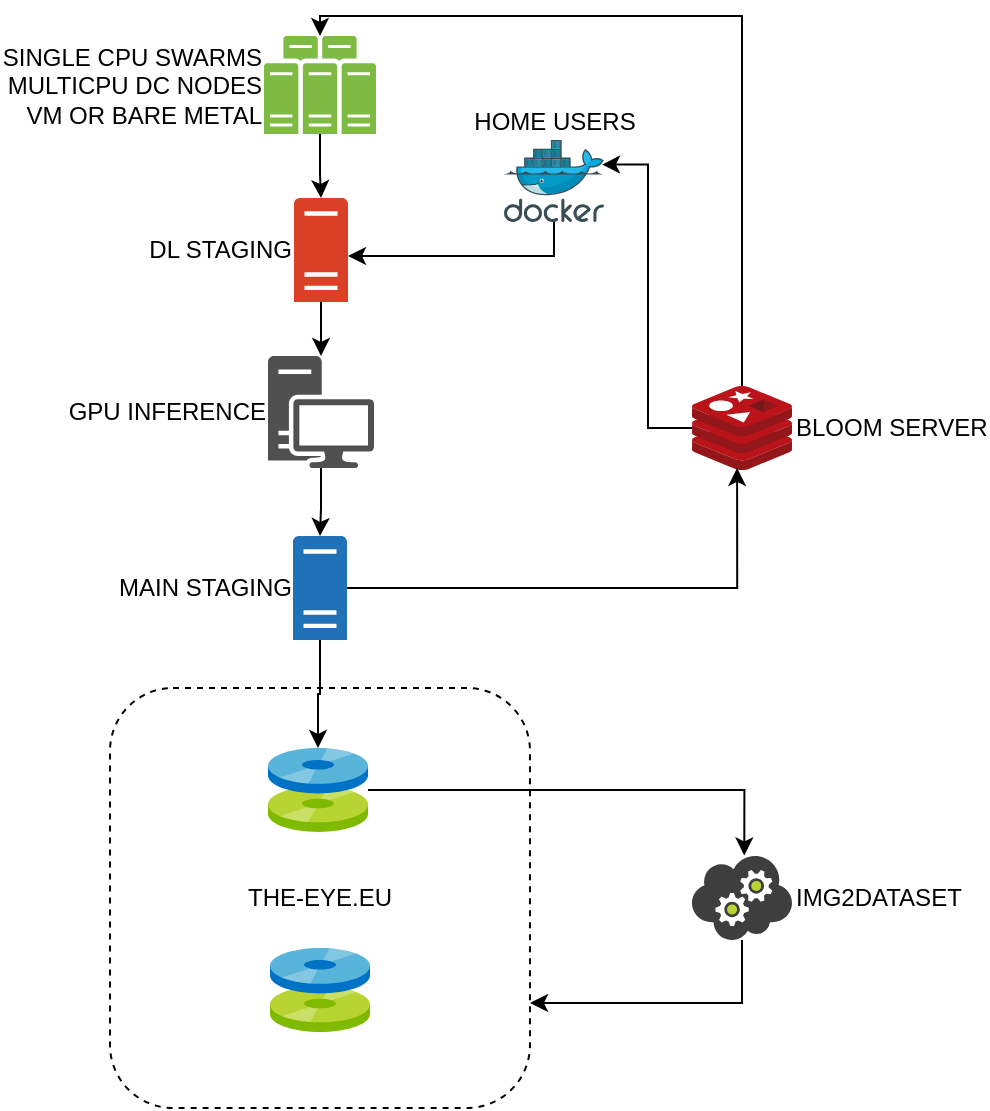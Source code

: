 <mxfile version="15.0.3" type="github"><diagram id="HWF6cFD_o7p9VQBaK8Nd" name="Page-1"><mxGraphModel dx="2031" dy="1214" grid="1" gridSize="10" guides="1" tooltips="1" connect="1" arrows="1" fold="1" page="1" pageScale="1" pageWidth="1169" pageHeight="827" math="0" shadow="0"><root><mxCell id="0"/><mxCell id="1" parent="0"/><mxCell id="32pcUigWsBj-OOpQZ1Kn-11" style="edgeStyle=orthogonalEdgeStyle;rounded=0;orthogonalLoop=1;jettySize=auto;html=1;" edge="1" parent="1" source="32pcUigWsBj-OOpQZ1Kn-1" target="32pcUigWsBj-OOpQZ1Kn-3"><mxGeometry relative="1" as="geometry"><Array as="points"><mxPoint x="719" y="20"/><mxPoint x="508" y="20"/></Array></mxGeometry></mxCell><mxCell id="32pcUigWsBj-OOpQZ1Kn-12" style="edgeStyle=orthogonalEdgeStyle;rounded=0;orthogonalLoop=1;jettySize=auto;html=1;entryX=0.98;entryY=0.3;entryDx=0;entryDy=0;entryPerimeter=0;" edge="1" parent="1" source="32pcUigWsBj-OOpQZ1Kn-1" target="32pcUigWsBj-OOpQZ1Kn-2"><mxGeometry relative="1" as="geometry"/></mxCell><mxCell id="32pcUigWsBj-OOpQZ1Kn-1" value="BLOOM SERVER" style="aspect=fixed;html=1;points=[];align=left;image;fontSize=12;image=img/lib/mscae/Cache_Redis_Product.svg;labelPosition=right;verticalLabelPosition=middle;verticalAlign=middle;" vertex="1" parent="1"><mxGeometry x="694" y="205" width="50" height="42" as="geometry"/></mxCell><mxCell id="32pcUigWsBj-OOpQZ1Kn-13" style="edgeStyle=orthogonalEdgeStyle;rounded=0;orthogonalLoop=1;jettySize=auto;html=1;" edge="1" parent="1" source="32pcUigWsBj-OOpQZ1Kn-2" target="32pcUigWsBj-OOpQZ1Kn-5"><mxGeometry relative="1" as="geometry"><Array as="points"><mxPoint x="625" y="140"/></Array></mxGeometry></mxCell><mxCell id="32pcUigWsBj-OOpQZ1Kn-2" value="HOME USERS" style="aspect=fixed;html=1;points=[];align=center;image;fontSize=12;image=img/lib/mscae/Docker.svg;labelPosition=center;verticalLabelPosition=top;verticalAlign=bottom;" vertex="1" parent="1"><mxGeometry x="600" y="82" width="50" height="41" as="geometry"/></mxCell><mxCell id="32pcUigWsBj-OOpQZ1Kn-7" style="edgeStyle=orthogonalEdgeStyle;rounded=0;orthogonalLoop=1;jettySize=auto;html=1;" edge="1" parent="1" source="32pcUigWsBj-OOpQZ1Kn-3" target="32pcUigWsBj-OOpQZ1Kn-5"><mxGeometry relative="1" as="geometry"/></mxCell><mxCell id="32pcUigWsBj-OOpQZ1Kn-3" value="SINGLE CPU SWARMS&lt;br&gt;MULTICPU DC NODES&lt;br&gt;VM OR BARE METAL" style="pointerEvents=1;shadow=0;dashed=0;html=1;strokeColor=none;fillColor=#505050;labelPosition=left;verticalLabelPosition=middle;verticalAlign=middle;outlineConnect=0;align=right;shape=mxgraph.office.servers.server_farm;fillColor=#7FBA42;" vertex="1" parent="1"><mxGeometry x="480" y="30" width="56" height="49" as="geometry"/></mxCell><mxCell id="32pcUigWsBj-OOpQZ1Kn-10" style="edgeStyle=orthogonalEdgeStyle;rounded=0;orthogonalLoop=1;jettySize=auto;html=1;entryX=0.451;entryY=0.976;entryDx=0;entryDy=0;entryPerimeter=0;" edge="1" parent="1" source="32pcUigWsBj-OOpQZ1Kn-4" target="32pcUigWsBj-OOpQZ1Kn-1"><mxGeometry relative="1" as="geometry"/></mxCell><mxCell id="32pcUigWsBj-OOpQZ1Kn-15" style="edgeStyle=orthogonalEdgeStyle;rounded=0;orthogonalLoop=1;jettySize=auto;html=1;" edge="1" parent="1" source="32pcUigWsBj-OOpQZ1Kn-4" target="32pcUigWsBj-OOpQZ1Kn-14"><mxGeometry relative="1" as="geometry"/></mxCell><mxCell id="32pcUigWsBj-OOpQZ1Kn-4" value="MAIN STAGING" style="pointerEvents=1;shadow=0;dashed=0;html=1;strokeColor=none;labelPosition=left;verticalLabelPosition=middle;verticalAlign=middle;outlineConnect=0;align=right;shape=mxgraph.office.servers.server_generic;fillColor=#2072B8;" vertex="1" parent="1"><mxGeometry x="494.5" y="280" width="27" height="52" as="geometry"/></mxCell><mxCell id="32pcUigWsBj-OOpQZ1Kn-8" style="edgeStyle=orthogonalEdgeStyle;rounded=0;orthogonalLoop=1;jettySize=auto;html=1;" edge="1" parent="1" source="32pcUigWsBj-OOpQZ1Kn-5" target="32pcUigWsBj-OOpQZ1Kn-6"><mxGeometry relative="1" as="geometry"/></mxCell><mxCell id="32pcUigWsBj-OOpQZ1Kn-5" value="DL STAGING" style="pointerEvents=1;shadow=0;dashed=0;html=1;strokeColor=none;labelPosition=left;verticalLabelPosition=middle;verticalAlign=middle;outlineConnect=0;align=right;shape=mxgraph.office.servers.server_generic;fillColor=#DA4026;" vertex="1" parent="1"><mxGeometry x="495" y="111" width="27" height="52" as="geometry"/></mxCell><mxCell id="32pcUigWsBj-OOpQZ1Kn-9" style="edgeStyle=orthogonalEdgeStyle;rounded=0;orthogonalLoop=1;jettySize=auto;html=1;" edge="1" parent="1" source="32pcUigWsBj-OOpQZ1Kn-6" target="32pcUigWsBj-OOpQZ1Kn-4"><mxGeometry relative="1" as="geometry"/></mxCell><mxCell id="32pcUigWsBj-OOpQZ1Kn-6" value="GPU INFERENCE" style="pointerEvents=1;shadow=0;dashed=0;html=1;strokeColor=none;fillColor=#505050;labelPosition=left;verticalLabelPosition=middle;verticalAlign=middle;outlineConnect=0;align=right;shape=mxgraph.office.devices.workstation;" vertex="1" parent="1"><mxGeometry x="482" y="190" width="53" height="56" as="geometry"/></mxCell><mxCell id="32pcUigWsBj-OOpQZ1Kn-18" style="edgeStyle=orthogonalEdgeStyle;rounded=0;orthogonalLoop=1;jettySize=auto;html=1;entryX=0.523;entryY=-0.007;entryDx=0;entryDy=0;entryPerimeter=0;" edge="1" parent="1" source="32pcUigWsBj-OOpQZ1Kn-14" target="32pcUigWsBj-OOpQZ1Kn-17"><mxGeometry relative="1" as="geometry"/></mxCell><mxCell id="32pcUigWsBj-OOpQZ1Kn-14" value="" style="aspect=fixed;html=1;points=[];align=center;image;fontSize=12;image=img/lib/mscae/Discs.svg;" vertex="1" parent="1"><mxGeometry x="482" y="386" width="50" height="42" as="geometry"/></mxCell><mxCell id="32pcUigWsBj-OOpQZ1Kn-16" value="" style="aspect=fixed;html=1;points=[];align=center;image;fontSize=12;image=img/lib/mscae/Discs.svg;" vertex="1" parent="1"><mxGeometry x="483" y="486" width="50" height="42" as="geometry"/></mxCell><mxCell id="32pcUigWsBj-OOpQZ1Kn-21" style="edgeStyle=orthogonalEdgeStyle;rounded=0;orthogonalLoop=1;jettySize=auto;html=1;entryX=1;entryY=0.75;entryDx=0;entryDy=0;" edge="1" parent="1" source="32pcUigWsBj-OOpQZ1Kn-17" target="32pcUigWsBj-OOpQZ1Kn-20"><mxGeometry relative="1" as="geometry"><Array as="points"><mxPoint x="719" y="514"/></Array></mxGeometry></mxCell><mxCell id="32pcUigWsBj-OOpQZ1Kn-17" value="IMG2DATASET" style="aspect=fixed;html=1;points=[];align=left;image;fontSize=12;image=img/lib/mscae/Cloud_Service.svg;labelPosition=right;verticalLabelPosition=middle;verticalAlign=middle;" vertex="1" parent="1"><mxGeometry x="694" y="440" width="50" height="42" as="geometry"/></mxCell><mxCell id="32pcUigWsBj-OOpQZ1Kn-20" value="THE-EYE.EU" style="whiteSpace=wrap;html=1;aspect=fixed;fillColor=none;dashed=1;rounded=1;" vertex="1" parent="1"><mxGeometry x="403" y="356" width="210" height="210" as="geometry"/></mxCell></root></mxGraphModel></diagram></mxfile>